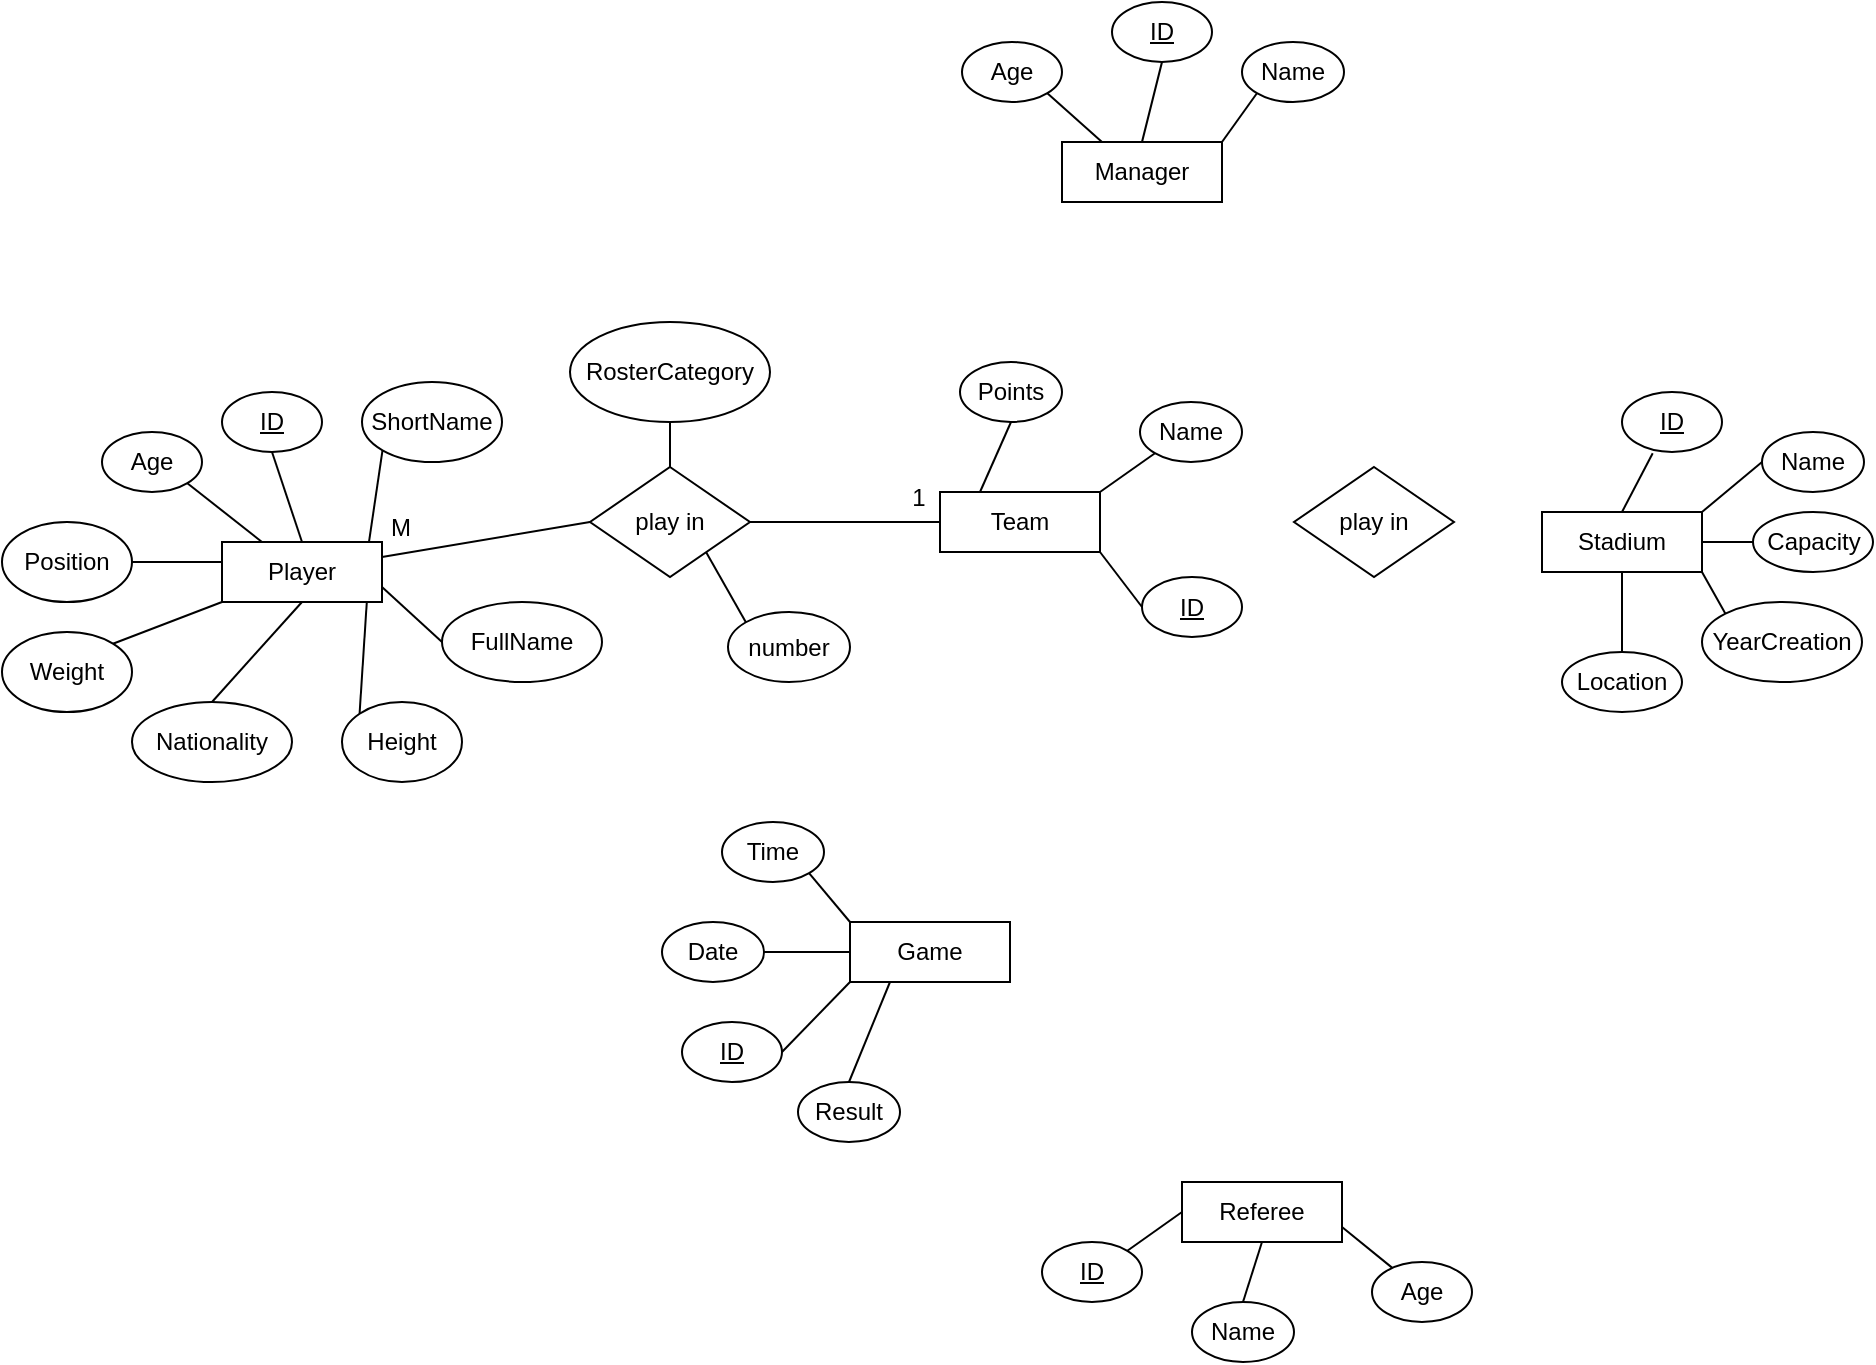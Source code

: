 <mxfile version="26.1.1">
  <diagram id="C5RBs43oDa-KdzZeNtuy" name="Page-1">
    <mxGraphModel dx="1434" dy="784" grid="1" gridSize="10" guides="1" tooltips="1" connect="1" arrows="1" fold="1" page="1" pageScale="1" pageWidth="827" pageHeight="1169" math="0" shadow="0">
      <root>
        <mxCell id="WIyWlLk6GJQsqaUBKTNV-0" />
        <mxCell id="WIyWlLk6GJQsqaUBKTNV-1" parent="WIyWlLk6GJQsqaUBKTNV-0" />
        <mxCell id="VCkYvAJSFD96SRJC9dSR-2" value="Player" style="rounded=0;whiteSpace=wrap;html=1;" vertex="1" parent="WIyWlLk6GJQsqaUBKTNV-1">
          <mxGeometry x="150" y="300" width="80" height="30" as="geometry" />
        </mxCell>
        <mxCell id="VCkYvAJSFD96SRJC9dSR-3" value="Team" style="rounded=0;whiteSpace=wrap;html=1;" vertex="1" parent="WIyWlLk6GJQsqaUBKTNV-1">
          <mxGeometry x="509" y="275" width="80" height="30" as="geometry" />
        </mxCell>
        <mxCell id="VCkYvAJSFD96SRJC9dSR-4" value="Game" style="rounded=0;whiteSpace=wrap;html=1;" vertex="1" parent="WIyWlLk6GJQsqaUBKTNV-1">
          <mxGeometry x="464" y="490" width="80" height="30" as="geometry" />
        </mxCell>
        <mxCell id="VCkYvAJSFD96SRJC9dSR-5" value="Stadium" style="rounded=0;whiteSpace=wrap;html=1;" vertex="1" parent="WIyWlLk6GJQsqaUBKTNV-1">
          <mxGeometry x="810" y="285" width="80" height="30" as="geometry" />
        </mxCell>
        <mxCell id="VCkYvAJSFD96SRJC9dSR-6" value="Referee" style="rounded=0;whiteSpace=wrap;html=1;" vertex="1" parent="WIyWlLk6GJQsqaUBKTNV-1">
          <mxGeometry x="630" y="620" width="80" height="30" as="geometry" />
        </mxCell>
        <mxCell id="VCkYvAJSFD96SRJC9dSR-7" value="Manager" style="rounded=0;whiteSpace=wrap;html=1;" vertex="1" parent="WIyWlLk6GJQsqaUBKTNV-1">
          <mxGeometry x="570" y="100" width="80" height="30" as="geometry" />
        </mxCell>
        <mxCell id="VCkYvAJSFD96SRJC9dSR-8" value="&lt;u&gt;ID&lt;/u&gt;" style="ellipse;whiteSpace=wrap;html=1;" vertex="1" parent="WIyWlLk6GJQsqaUBKTNV-1">
          <mxGeometry x="150" y="225" width="50" height="30" as="geometry" />
        </mxCell>
        <mxCell id="VCkYvAJSFD96SRJC9dSR-9" value="ShortName" style="ellipse;whiteSpace=wrap;html=1;" vertex="1" parent="WIyWlLk6GJQsqaUBKTNV-1">
          <mxGeometry x="220" y="220" width="70" height="40" as="geometry" />
        </mxCell>
        <mxCell id="VCkYvAJSFD96SRJC9dSR-10" value="FullName" style="ellipse;whiteSpace=wrap;html=1;" vertex="1" parent="WIyWlLk6GJQsqaUBKTNV-1">
          <mxGeometry x="260" y="330" width="80" height="40" as="geometry" />
        </mxCell>
        <mxCell id="VCkYvAJSFD96SRJC9dSR-11" value="Height" style="ellipse;whiteSpace=wrap;html=1;" vertex="1" parent="WIyWlLk6GJQsqaUBKTNV-1">
          <mxGeometry x="210" y="380" width="60" height="40" as="geometry" />
        </mxCell>
        <mxCell id="VCkYvAJSFD96SRJC9dSR-12" value="Position" style="ellipse;whiteSpace=wrap;html=1;" vertex="1" parent="WIyWlLk6GJQsqaUBKTNV-1">
          <mxGeometry x="40" y="290" width="65" height="40" as="geometry" />
        </mxCell>
        <mxCell id="VCkYvAJSFD96SRJC9dSR-13" value="Nationality" style="ellipse;whiteSpace=wrap;html=1;" vertex="1" parent="WIyWlLk6GJQsqaUBKTNV-1">
          <mxGeometry x="105" y="380" width="80" height="40" as="geometry" />
        </mxCell>
        <mxCell id="VCkYvAJSFD96SRJC9dSR-14" value="Age" style="ellipse;whiteSpace=wrap;html=1;" vertex="1" parent="WIyWlLk6GJQsqaUBKTNV-1">
          <mxGeometry x="90" y="245" width="50" height="30" as="geometry" />
        </mxCell>
        <mxCell id="VCkYvAJSFD96SRJC9dSR-15" value="Weight" style="ellipse;whiteSpace=wrap;html=1;" vertex="1" parent="WIyWlLk6GJQsqaUBKTNV-1">
          <mxGeometry x="40" y="345" width="65" height="40" as="geometry" />
        </mxCell>
        <mxCell id="VCkYvAJSFD96SRJC9dSR-16" value="" style="endArrow=none;html=1;rounded=0;entryX=1;entryY=1;entryDx=0;entryDy=0;" edge="1" parent="WIyWlLk6GJQsqaUBKTNV-1" target="VCkYvAJSFD96SRJC9dSR-14">
          <mxGeometry width="50" height="50" relative="1" as="geometry">
            <mxPoint x="170" y="300" as="sourcePoint" />
            <mxPoint x="410" y="400" as="targetPoint" />
          </mxGeometry>
        </mxCell>
        <mxCell id="VCkYvAJSFD96SRJC9dSR-18" value="" style="endArrow=none;html=1;rounded=0;entryX=0.5;entryY=1;entryDx=0;entryDy=0;exitX=0.5;exitY=0;exitDx=0;exitDy=0;" edge="1" parent="WIyWlLk6GJQsqaUBKTNV-1" source="VCkYvAJSFD96SRJC9dSR-2" target="VCkYvAJSFD96SRJC9dSR-8">
          <mxGeometry width="50" height="50" relative="1" as="geometry">
            <mxPoint x="360" y="450" as="sourcePoint" />
            <mxPoint x="410" y="400" as="targetPoint" />
          </mxGeometry>
        </mxCell>
        <mxCell id="VCkYvAJSFD96SRJC9dSR-20" value="" style="endArrow=none;html=1;rounded=0;entryX=1;entryY=0.5;entryDx=0;entryDy=0;" edge="1" parent="WIyWlLk6GJQsqaUBKTNV-1" target="VCkYvAJSFD96SRJC9dSR-12">
          <mxGeometry width="50" height="50" relative="1" as="geometry">
            <mxPoint x="150" y="310" as="sourcePoint" />
            <mxPoint x="143" y="281" as="targetPoint" />
          </mxGeometry>
        </mxCell>
        <mxCell id="VCkYvAJSFD96SRJC9dSR-21" value="" style="endArrow=none;html=1;rounded=0;entryX=1;entryY=0;entryDx=0;entryDy=0;exitX=0;exitY=1;exitDx=0;exitDy=0;" edge="1" parent="WIyWlLk6GJQsqaUBKTNV-1" source="VCkYvAJSFD96SRJC9dSR-2" target="VCkYvAJSFD96SRJC9dSR-15">
          <mxGeometry width="50" height="50" relative="1" as="geometry">
            <mxPoint x="190" y="320" as="sourcePoint" />
            <mxPoint x="153" y="291" as="targetPoint" />
          </mxGeometry>
        </mxCell>
        <mxCell id="VCkYvAJSFD96SRJC9dSR-22" value="" style="endArrow=none;html=1;rounded=0;entryX=0.5;entryY=0;entryDx=0;entryDy=0;exitX=0.5;exitY=1;exitDx=0;exitDy=0;" edge="1" parent="WIyWlLk6GJQsqaUBKTNV-1" source="VCkYvAJSFD96SRJC9dSR-2" target="VCkYvAJSFD96SRJC9dSR-13">
          <mxGeometry width="50" height="50" relative="1" as="geometry">
            <mxPoint x="200" y="330" as="sourcePoint" />
            <mxPoint x="163" y="301" as="targetPoint" />
          </mxGeometry>
        </mxCell>
        <mxCell id="VCkYvAJSFD96SRJC9dSR-23" value="" style="endArrow=none;html=1;rounded=0;entryX=0.905;entryY=0.999;entryDx=0;entryDy=0;entryPerimeter=0;exitX=0;exitY=0;exitDx=0;exitDy=0;" edge="1" parent="WIyWlLk6GJQsqaUBKTNV-1" source="VCkYvAJSFD96SRJC9dSR-11" target="VCkYvAJSFD96SRJC9dSR-2">
          <mxGeometry width="50" height="50" relative="1" as="geometry">
            <mxPoint x="210" y="340" as="sourcePoint" />
            <mxPoint x="173" y="311" as="targetPoint" />
          </mxGeometry>
        </mxCell>
        <mxCell id="VCkYvAJSFD96SRJC9dSR-24" value="" style="endArrow=none;html=1;rounded=0;entryX=1;entryY=0.75;entryDx=0;entryDy=0;exitX=0;exitY=0.5;exitDx=0;exitDy=0;" edge="1" parent="WIyWlLk6GJQsqaUBKTNV-1" source="VCkYvAJSFD96SRJC9dSR-10" target="VCkYvAJSFD96SRJC9dSR-2">
          <mxGeometry width="50" height="50" relative="1" as="geometry">
            <mxPoint x="220" y="350" as="sourcePoint" />
            <mxPoint x="183" y="321" as="targetPoint" />
          </mxGeometry>
        </mxCell>
        <mxCell id="VCkYvAJSFD96SRJC9dSR-25" value="" style="endArrow=none;html=1;rounded=0;exitX=0;exitY=1;exitDx=0;exitDy=0;entryX=0.919;entryY=-0.006;entryDx=0;entryDy=0;entryPerimeter=0;" edge="1" parent="WIyWlLk6GJQsqaUBKTNV-1" source="VCkYvAJSFD96SRJC9dSR-9" target="VCkYvAJSFD96SRJC9dSR-2">
          <mxGeometry width="50" height="50" relative="1" as="geometry">
            <mxPoint x="230" y="360" as="sourcePoint" />
            <mxPoint x="210" y="298" as="targetPoint" />
          </mxGeometry>
        </mxCell>
        <mxCell id="VCkYvAJSFD96SRJC9dSR-26" value="&lt;u&gt;ID&lt;/u&gt;" style="ellipse;whiteSpace=wrap;html=1;" vertex="1" parent="WIyWlLk6GJQsqaUBKTNV-1">
          <mxGeometry x="610" y="317.5" width="50" height="30" as="geometry" />
        </mxCell>
        <mxCell id="VCkYvAJSFD96SRJC9dSR-27" value="Name" style="ellipse;whiteSpace=wrap;html=1;" vertex="1" parent="WIyWlLk6GJQsqaUBKTNV-1">
          <mxGeometry x="609" y="230" width="51" height="30" as="geometry" />
        </mxCell>
        <mxCell id="VCkYvAJSFD96SRJC9dSR-28" value="Points" style="ellipse;whiteSpace=wrap;html=1;" vertex="1" parent="WIyWlLk6GJQsqaUBKTNV-1">
          <mxGeometry x="519" y="210" width="51" height="30" as="geometry" />
        </mxCell>
        <mxCell id="VCkYvAJSFD96SRJC9dSR-30" value="" style="endArrow=none;html=1;rounded=0;entryX=0.5;entryY=1;entryDx=0;entryDy=0;exitX=0.25;exitY=0;exitDx=0;exitDy=0;" edge="1" parent="WIyWlLk6GJQsqaUBKTNV-1" source="VCkYvAJSFD96SRJC9dSR-3" target="VCkYvAJSFD96SRJC9dSR-28">
          <mxGeometry width="50" height="50" relative="1" as="geometry">
            <mxPoint x="459" y="450" as="sourcePoint" />
            <mxPoint x="509" y="400" as="targetPoint" />
          </mxGeometry>
        </mxCell>
        <mxCell id="VCkYvAJSFD96SRJC9dSR-31" value="" style="endArrow=none;html=1;rounded=0;entryX=0;entryY=1;entryDx=0;entryDy=0;exitX=1;exitY=0;exitDx=0;exitDy=0;" edge="1" parent="WIyWlLk6GJQsqaUBKTNV-1" source="VCkYvAJSFD96SRJC9dSR-3" target="VCkYvAJSFD96SRJC9dSR-27">
          <mxGeometry width="50" height="50" relative="1" as="geometry">
            <mxPoint x="539" y="285" as="sourcePoint" />
            <mxPoint x="517" y="255" as="targetPoint" />
          </mxGeometry>
        </mxCell>
        <mxCell id="VCkYvAJSFD96SRJC9dSR-32" value="" style="endArrow=none;html=1;rounded=0;entryX=1;entryY=1;entryDx=0;entryDy=0;exitX=0;exitY=0.5;exitDx=0;exitDy=0;exitPerimeter=0;" edge="1" parent="WIyWlLk6GJQsqaUBKTNV-1" source="VCkYvAJSFD96SRJC9dSR-26" target="VCkYvAJSFD96SRJC9dSR-3">
          <mxGeometry width="50" height="50" relative="1" as="geometry">
            <mxPoint x="549" y="295" as="sourcePoint" />
            <mxPoint x="527" y="265" as="targetPoint" />
          </mxGeometry>
        </mxCell>
        <mxCell id="VCkYvAJSFD96SRJC9dSR-33" value="&lt;u&gt;ID&lt;/u&gt;" style="ellipse;whiteSpace=wrap;html=1;" vertex="1" parent="WIyWlLk6GJQsqaUBKTNV-1">
          <mxGeometry x="380" y="540" width="50" height="30" as="geometry" />
        </mxCell>
        <mxCell id="VCkYvAJSFD96SRJC9dSR-34" value="Result" style="ellipse;whiteSpace=wrap;html=1;" vertex="1" parent="WIyWlLk6GJQsqaUBKTNV-1">
          <mxGeometry x="438" y="570" width="51" height="30" as="geometry" />
        </mxCell>
        <mxCell id="VCkYvAJSFD96SRJC9dSR-35" value="Date" style="ellipse;whiteSpace=wrap;html=1;" vertex="1" parent="WIyWlLk6GJQsqaUBKTNV-1">
          <mxGeometry x="370" y="490" width="51" height="30" as="geometry" />
        </mxCell>
        <mxCell id="VCkYvAJSFD96SRJC9dSR-36" value="Time" style="ellipse;whiteSpace=wrap;html=1;" vertex="1" parent="WIyWlLk6GJQsqaUBKTNV-1">
          <mxGeometry x="400" y="440" width="51" height="30" as="geometry" />
        </mxCell>
        <mxCell id="VCkYvAJSFD96SRJC9dSR-38" value="&lt;u&gt;ID&lt;/u&gt;" style="ellipse;whiteSpace=wrap;html=1;" vertex="1" parent="WIyWlLk6GJQsqaUBKTNV-1">
          <mxGeometry x="850" y="225" width="50" height="30" as="geometry" />
        </mxCell>
        <mxCell id="VCkYvAJSFD96SRJC9dSR-41" value="" style="endArrow=none;html=1;rounded=0;entryX=0.307;entryY=1.022;entryDx=0;entryDy=0;exitX=0.5;exitY=0;exitDx=0;exitDy=0;entryPerimeter=0;" edge="1" parent="WIyWlLk6GJQsqaUBKTNV-1" source="VCkYvAJSFD96SRJC9dSR-5" target="VCkYvAJSFD96SRJC9dSR-38">
          <mxGeometry width="50" height="50" relative="1" as="geometry">
            <mxPoint x="727" y="250" as="sourcePoint" />
            <mxPoint x="710" y="200" as="targetPoint" />
          </mxGeometry>
        </mxCell>
        <mxCell id="VCkYvAJSFD96SRJC9dSR-42" value="Name" style="ellipse;whiteSpace=wrap;html=1;" vertex="1" parent="WIyWlLk6GJQsqaUBKTNV-1">
          <mxGeometry x="920" y="245" width="51" height="30" as="geometry" />
        </mxCell>
        <mxCell id="VCkYvAJSFD96SRJC9dSR-43" value="" style="endArrow=none;html=1;rounded=0;exitX=1;exitY=0;exitDx=0;exitDy=0;" edge="1" parent="WIyWlLk6GJQsqaUBKTNV-1" source="VCkYvAJSFD96SRJC9dSR-5">
          <mxGeometry width="50" height="50" relative="1" as="geometry">
            <mxPoint x="890" y="300" as="sourcePoint" />
            <mxPoint x="920" y="260" as="targetPoint" />
          </mxGeometry>
        </mxCell>
        <mxCell id="VCkYvAJSFD96SRJC9dSR-46" value="Capacity" style="ellipse;whiteSpace=wrap;html=1;" vertex="1" parent="WIyWlLk6GJQsqaUBKTNV-1">
          <mxGeometry x="915.5" y="285" width="60" height="30" as="geometry" />
        </mxCell>
        <mxCell id="VCkYvAJSFD96SRJC9dSR-47" value="" style="endArrow=none;html=1;rounded=0;entryX=0;entryY=0.5;entryDx=0;entryDy=0;exitX=1;exitY=0.5;exitDx=0;exitDy=0;" edge="1" parent="WIyWlLk6GJQsqaUBKTNV-1" target="VCkYvAJSFD96SRJC9dSR-46" source="VCkYvAJSFD96SRJC9dSR-5">
          <mxGeometry width="50" height="50" relative="1" as="geometry">
            <mxPoint x="882" y="318" as="sourcePoint" />
            <mxPoint x="855" y="316" as="targetPoint" />
          </mxGeometry>
        </mxCell>
        <mxCell id="VCkYvAJSFD96SRJC9dSR-49" value="YearCreation" style="ellipse;whiteSpace=wrap;html=1;" vertex="1" parent="WIyWlLk6GJQsqaUBKTNV-1">
          <mxGeometry x="890" y="330" width="80" height="40" as="geometry" />
        </mxCell>
        <mxCell id="VCkYvAJSFD96SRJC9dSR-50" value="Location" style="ellipse;whiteSpace=wrap;html=1;" vertex="1" parent="WIyWlLk6GJQsqaUBKTNV-1">
          <mxGeometry x="820" y="355" width="60" height="30" as="geometry" />
        </mxCell>
        <mxCell id="VCkYvAJSFD96SRJC9dSR-51" value="" style="endArrow=none;html=1;rounded=0;entryX=0;entryY=0;entryDx=0;entryDy=0;exitX=1;exitY=1;exitDx=0;exitDy=0;" edge="1" parent="WIyWlLk6GJQsqaUBKTNV-1" source="VCkYvAJSFD96SRJC9dSR-5" target="VCkYvAJSFD96SRJC9dSR-49">
          <mxGeometry width="50" height="50" relative="1" as="geometry">
            <mxPoint x="900" y="310" as="sourcePoint" />
            <mxPoint x="926" y="310" as="targetPoint" />
          </mxGeometry>
        </mxCell>
        <mxCell id="VCkYvAJSFD96SRJC9dSR-52" value="" style="endArrow=none;html=1;rounded=0;entryX=0.5;entryY=0;entryDx=0;entryDy=0;exitX=0.5;exitY=1;exitDx=0;exitDy=0;" edge="1" parent="WIyWlLk6GJQsqaUBKTNV-1" source="VCkYvAJSFD96SRJC9dSR-5" target="VCkYvAJSFD96SRJC9dSR-50">
          <mxGeometry width="50" height="50" relative="1" as="geometry">
            <mxPoint x="910" y="320" as="sourcePoint" />
            <mxPoint x="936" y="320" as="targetPoint" />
          </mxGeometry>
        </mxCell>
        <mxCell id="VCkYvAJSFD96SRJC9dSR-53" value="" style="endArrow=none;html=1;rounded=0;entryX=1;entryY=1;entryDx=0;entryDy=0;exitX=0;exitY=0;exitDx=0;exitDy=0;" edge="1" parent="WIyWlLk6GJQsqaUBKTNV-1" source="VCkYvAJSFD96SRJC9dSR-4" target="VCkYvAJSFD96SRJC9dSR-36">
          <mxGeometry width="50" height="50" relative="1" as="geometry">
            <mxPoint x="790" y="480" as="sourcePoint" />
            <mxPoint x="802" y="501" as="targetPoint" />
          </mxGeometry>
        </mxCell>
        <mxCell id="VCkYvAJSFD96SRJC9dSR-54" value="" style="endArrow=none;html=1;rounded=0;entryX=0;entryY=0.5;entryDx=0;entryDy=0;exitX=1;exitY=0.5;exitDx=0;exitDy=0;" edge="1" parent="WIyWlLk6GJQsqaUBKTNV-1" source="VCkYvAJSFD96SRJC9dSR-35" target="VCkYvAJSFD96SRJC9dSR-4">
          <mxGeometry width="50" height="50" relative="1" as="geometry">
            <mxPoint x="800" y="490" as="sourcePoint" />
            <mxPoint x="812" y="511" as="targetPoint" />
          </mxGeometry>
        </mxCell>
        <mxCell id="VCkYvAJSFD96SRJC9dSR-55" value="" style="endArrow=none;html=1;rounded=0;entryX=0;entryY=1;entryDx=0;entryDy=0;exitX=1;exitY=0.5;exitDx=0;exitDy=0;" edge="1" parent="WIyWlLk6GJQsqaUBKTNV-1" source="VCkYvAJSFD96SRJC9dSR-33" target="VCkYvAJSFD96SRJC9dSR-4">
          <mxGeometry width="50" height="50" relative="1" as="geometry">
            <mxPoint x="810" y="500" as="sourcePoint" />
            <mxPoint x="822" y="521" as="targetPoint" />
          </mxGeometry>
        </mxCell>
        <mxCell id="VCkYvAJSFD96SRJC9dSR-56" value="" style="endArrow=none;html=1;rounded=0;entryX=0.25;entryY=1;entryDx=0;entryDy=0;exitX=0.5;exitY=0;exitDx=0;exitDy=0;" edge="1" parent="WIyWlLk6GJQsqaUBKTNV-1" source="VCkYvAJSFD96SRJC9dSR-34" target="VCkYvAJSFD96SRJC9dSR-4">
          <mxGeometry width="50" height="50" relative="1" as="geometry">
            <mxPoint x="820" y="510" as="sourcePoint" />
            <mxPoint x="832" y="531" as="targetPoint" />
          </mxGeometry>
        </mxCell>
        <mxCell id="VCkYvAJSFD96SRJC9dSR-57" value="&lt;u&gt;ID&lt;/u&gt;" style="ellipse;whiteSpace=wrap;html=1;" vertex="1" parent="WIyWlLk6GJQsqaUBKTNV-1">
          <mxGeometry x="560" y="650" width="50" height="30" as="geometry" />
        </mxCell>
        <mxCell id="VCkYvAJSFD96SRJC9dSR-58" value="Name" style="ellipse;whiteSpace=wrap;html=1;" vertex="1" parent="WIyWlLk6GJQsqaUBKTNV-1">
          <mxGeometry x="635" y="680" width="51" height="30" as="geometry" />
        </mxCell>
        <mxCell id="VCkYvAJSFD96SRJC9dSR-59" value="Age" style="ellipse;whiteSpace=wrap;html=1;" vertex="1" parent="WIyWlLk6GJQsqaUBKTNV-1">
          <mxGeometry x="725" y="660" width="50" height="30" as="geometry" />
        </mxCell>
        <mxCell id="VCkYvAJSFD96SRJC9dSR-60" value="" style="endArrow=none;html=1;rounded=0;entryX=0;entryY=0.5;entryDx=0;entryDy=0;exitX=1;exitY=0;exitDx=0;exitDy=0;" edge="1" parent="WIyWlLk6GJQsqaUBKTNV-1" source="VCkYvAJSFD96SRJC9dSR-57" target="VCkYvAJSFD96SRJC9dSR-6">
          <mxGeometry width="50" height="50" relative="1" as="geometry">
            <mxPoint x="519" y="550" as="sourcePoint" />
            <mxPoint x="539" y="500" as="targetPoint" />
          </mxGeometry>
        </mxCell>
        <mxCell id="VCkYvAJSFD96SRJC9dSR-61" value="" style="endArrow=none;html=1;rounded=0;entryX=0.5;entryY=1;entryDx=0;entryDy=0;exitX=0.5;exitY=0;exitDx=0;exitDy=0;" edge="1" parent="WIyWlLk6GJQsqaUBKTNV-1" source="VCkYvAJSFD96SRJC9dSR-58" target="VCkYvAJSFD96SRJC9dSR-6">
          <mxGeometry width="50" height="50" relative="1" as="geometry">
            <mxPoint x="529" y="560" as="sourcePoint" />
            <mxPoint x="549" y="510" as="targetPoint" />
          </mxGeometry>
        </mxCell>
        <mxCell id="VCkYvAJSFD96SRJC9dSR-62" value="" style="endArrow=none;html=1;rounded=0;entryX=1;entryY=0.75;entryDx=0;entryDy=0;" edge="1" parent="WIyWlLk6GJQsqaUBKTNV-1" source="VCkYvAJSFD96SRJC9dSR-59" target="VCkYvAJSFD96SRJC9dSR-6">
          <mxGeometry width="50" height="50" relative="1" as="geometry">
            <mxPoint x="539" y="570" as="sourcePoint" />
            <mxPoint x="559" y="520" as="targetPoint" />
          </mxGeometry>
        </mxCell>
        <mxCell id="VCkYvAJSFD96SRJC9dSR-63" value="&lt;u&gt;ID&lt;/u&gt;" style="ellipse;whiteSpace=wrap;html=1;" vertex="1" parent="WIyWlLk6GJQsqaUBKTNV-1">
          <mxGeometry x="595" y="30" width="50" height="30" as="geometry" />
        </mxCell>
        <mxCell id="VCkYvAJSFD96SRJC9dSR-64" value="Name" style="ellipse;whiteSpace=wrap;html=1;" vertex="1" parent="WIyWlLk6GJQsqaUBKTNV-1">
          <mxGeometry x="660" y="50" width="51" height="30" as="geometry" />
        </mxCell>
        <mxCell id="VCkYvAJSFD96SRJC9dSR-65" value="Age" style="ellipse;whiteSpace=wrap;html=1;" vertex="1" parent="WIyWlLk6GJQsqaUBKTNV-1">
          <mxGeometry x="520" y="50" width="50" height="30" as="geometry" />
        </mxCell>
        <mxCell id="VCkYvAJSFD96SRJC9dSR-66" value="" style="endArrow=none;html=1;rounded=0;entryX=0.25;entryY=0;entryDx=0;entryDy=0;exitX=1;exitY=1;exitDx=0;exitDy=0;" edge="1" parent="WIyWlLk6GJQsqaUBKTNV-1" source="VCkYvAJSFD96SRJC9dSR-65" target="VCkYvAJSFD96SRJC9dSR-7">
          <mxGeometry width="50" height="50" relative="1" as="geometry">
            <mxPoint x="670" y="265" as="sourcePoint" />
            <mxPoint x="698" y="246" as="targetPoint" />
          </mxGeometry>
        </mxCell>
        <mxCell id="VCkYvAJSFD96SRJC9dSR-67" value="" style="endArrow=none;html=1;rounded=0;entryX=0.5;entryY=1;entryDx=0;entryDy=0;exitX=0.5;exitY=0;exitDx=0;exitDy=0;" edge="1" parent="WIyWlLk6GJQsqaUBKTNV-1" source="VCkYvAJSFD96SRJC9dSR-7" target="VCkYvAJSFD96SRJC9dSR-63">
          <mxGeometry width="50" height="50" relative="1" as="geometry">
            <mxPoint x="680" y="275" as="sourcePoint" />
            <mxPoint x="708" y="256" as="targetPoint" />
          </mxGeometry>
        </mxCell>
        <mxCell id="VCkYvAJSFD96SRJC9dSR-68" value="" style="endArrow=none;html=1;rounded=0;entryX=0;entryY=1;entryDx=0;entryDy=0;exitX=1;exitY=0;exitDx=0;exitDy=0;" edge="1" parent="WIyWlLk6GJQsqaUBKTNV-1" source="VCkYvAJSFD96SRJC9dSR-7" target="VCkYvAJSFD96SRJC9dSR-64">
          <mxGeometry width="50" height="50" relative="1" as="geometry">
            <mxPoint x="690" y="285" as="sourcePoint" />
            <mxPoint x="718" y="266" as="targetPoint" />
          </mxGeometry>
        </mxCell>
        <mxCell id="VCkYvAJSFD96SRJC9dSR-69" value="play in" style="rhombus;whiteSpace=wrap;html=1;" vertex="1" parent="WIyWlLk6GJQsqaUBKTNV-1">
          <mxGeometry x="334" y="262.5" width="80" height="55" as="geometry" />
        </mxCell>
        <mxCell id="VCkYvAJSFD96SRJC9dSR-70" value="" style="endArrow=none;html=1;rounded=0;entryX=0;entryY=0.5;entryDx=0;entryDy=0;exitX=1;exitY=0.25;exitDx=0;exitDy=0;" edge="1" parent="WIyWlLk6GJQsqaUBKTNV-1" source="VCkYvAJSFD96SRJC9dSR-2" target="VCkYvAJSFD96SRJC9dSR-69">
          <mxGeometry width="50" height="50" relative="1" as="geometry">
            <mxPoint x="370" y="390" as="sourcePoint" />
            <mxPoint x="420" y="340" as="targetPoint" />
          </mxGeometry>
        </mxCell>
        <mxCell id="VCkYvAJSFD96SRJC9dSR-71" value="" style="endArrow=none;html=1;rounded=0;entryX=0;entryY=0.5;entryDx=0;entryDy=0;exitX=1;exitY=0.5;exitDx=0;exitDy=0;" edge="1" parent="WIyWlLk6GJQsqaUBKTNV-1" source="VCkYvAJSFD96SRJC9dSR-69" target="VCkYvAJSFD96SRJC9dSR-3">
          <mxGeometry width="50" height="50" relative="1" as="geometry">
            <mxPoint x="240" y="318" as="sourcePoint" />
            <mxPoint x="380" y="300" as="targetPoint" />
          </mxGeometry>
        </mxCell>
        <mxCell id="VCkYvAJSFD96SRJC9dSR-72" value="M" style="text;html=1;align=center;verticalAlign=middle;whiteSpace=wrap;rounded=0;" vertex="1" parent="WIyWlLk6GJQsqaUBKTNV-1">
          <mxGeometry x="230" y="285" width="19" height="15" as="geometry" />
        </mxCell>
        <mxCell id="VCkYvAJSFD96SRJC9dSR-75" value="1" style="text;html=1;align=center;verticalAlign=middle;whiteSpace=wrap;rounded=0;" vertex="1" parent="WIyWlLk6GJQsqaUBKTNV-1">
          <mxGeometry x="489" y="270" width="19" height="15" as="geometry" />
        </mxCell>
        <mxCell id="VCkYvAJSFD96SRJC9dSR-77" value="" style="endArrow=none;html=1;rounded=0;entryX=0.5;entryY=0;entryDx=0;entryDy=0;" edge="1" parent="WIyWlLk6GJQsqaUBKTNV-1" target="VCkYvAJSFD96SRJC9dSR-69">
          <mxGeometry width="50" height="50" relative="1" as="geometry">
            <mxPoint x="374" y="240" as="sourcePoint" />
            <mxPoint x="234" y="310" as="targetPoint" />
          </mxGeometry>
        </mxCell>
        <mxCell id="VCkYvAJSFD96SRJC9dSR-78" value="RosterCategory" style="ellipse;whiteSpace=wrap;html=1;" vertex="1" parent="WIyWlLk6GJQsqaUBKTNV-1">
          <mxGeometry x="324" y="190" width="100" height="50" as="geometry" />
        </mxCell>
        <mxCell id="VCkYvAJSFD96SRJC9dSR-79" value="number" style="ellipse;whiteSpace=wrap;html=1;" vertex="1" parent="WIyWlLk6GJQsqaUBKTNV-1">
          <mxGeometry x="403" y="335" width="61" height="35" as="geometry" />
        </mxCell>
        <mxCell id="VCkYvAJSFD96SRJC9dSR-80" value="" style="endArrow=none;html=1;rounded=0;exitX=0;exitY=0;exitDx=0;exitDy=0;entryX=0.726;entryY=0.776;entryDx=0;entryDy=0;entryPerimeter=0;" edge="1" parent="WIyWlLk6GJQsqaUBKTNV-1" source="VCkYvAJSFD96SRJC9dSR-79" target="VCkYvAJSFD96SRJC9dSR-69">
          <mxGeometry width="50" height="50" relative="1" as="geometry">
            <mxPoint x="384" y="250" as="sourcePoint" />
            <mxPoint x="387" y="300" as="targetPoint" />
          </mxGeometry>
        </mxCell>
        <mxCell id="VCkYvAJSFD96SRJC9dSR-81" value="play in" style="rhombus;whiteSpace=wrap;html=1;" vertex="1" parent="WIyWlLk6GJQsqaUBKTNV-1">
          <mxGeometry x="686" y="262.5" width="80" height="55" as="geometry" />
        </mxCell>
      </root>
    </mxGraphModel>
  </diagram>
</mxfile>
